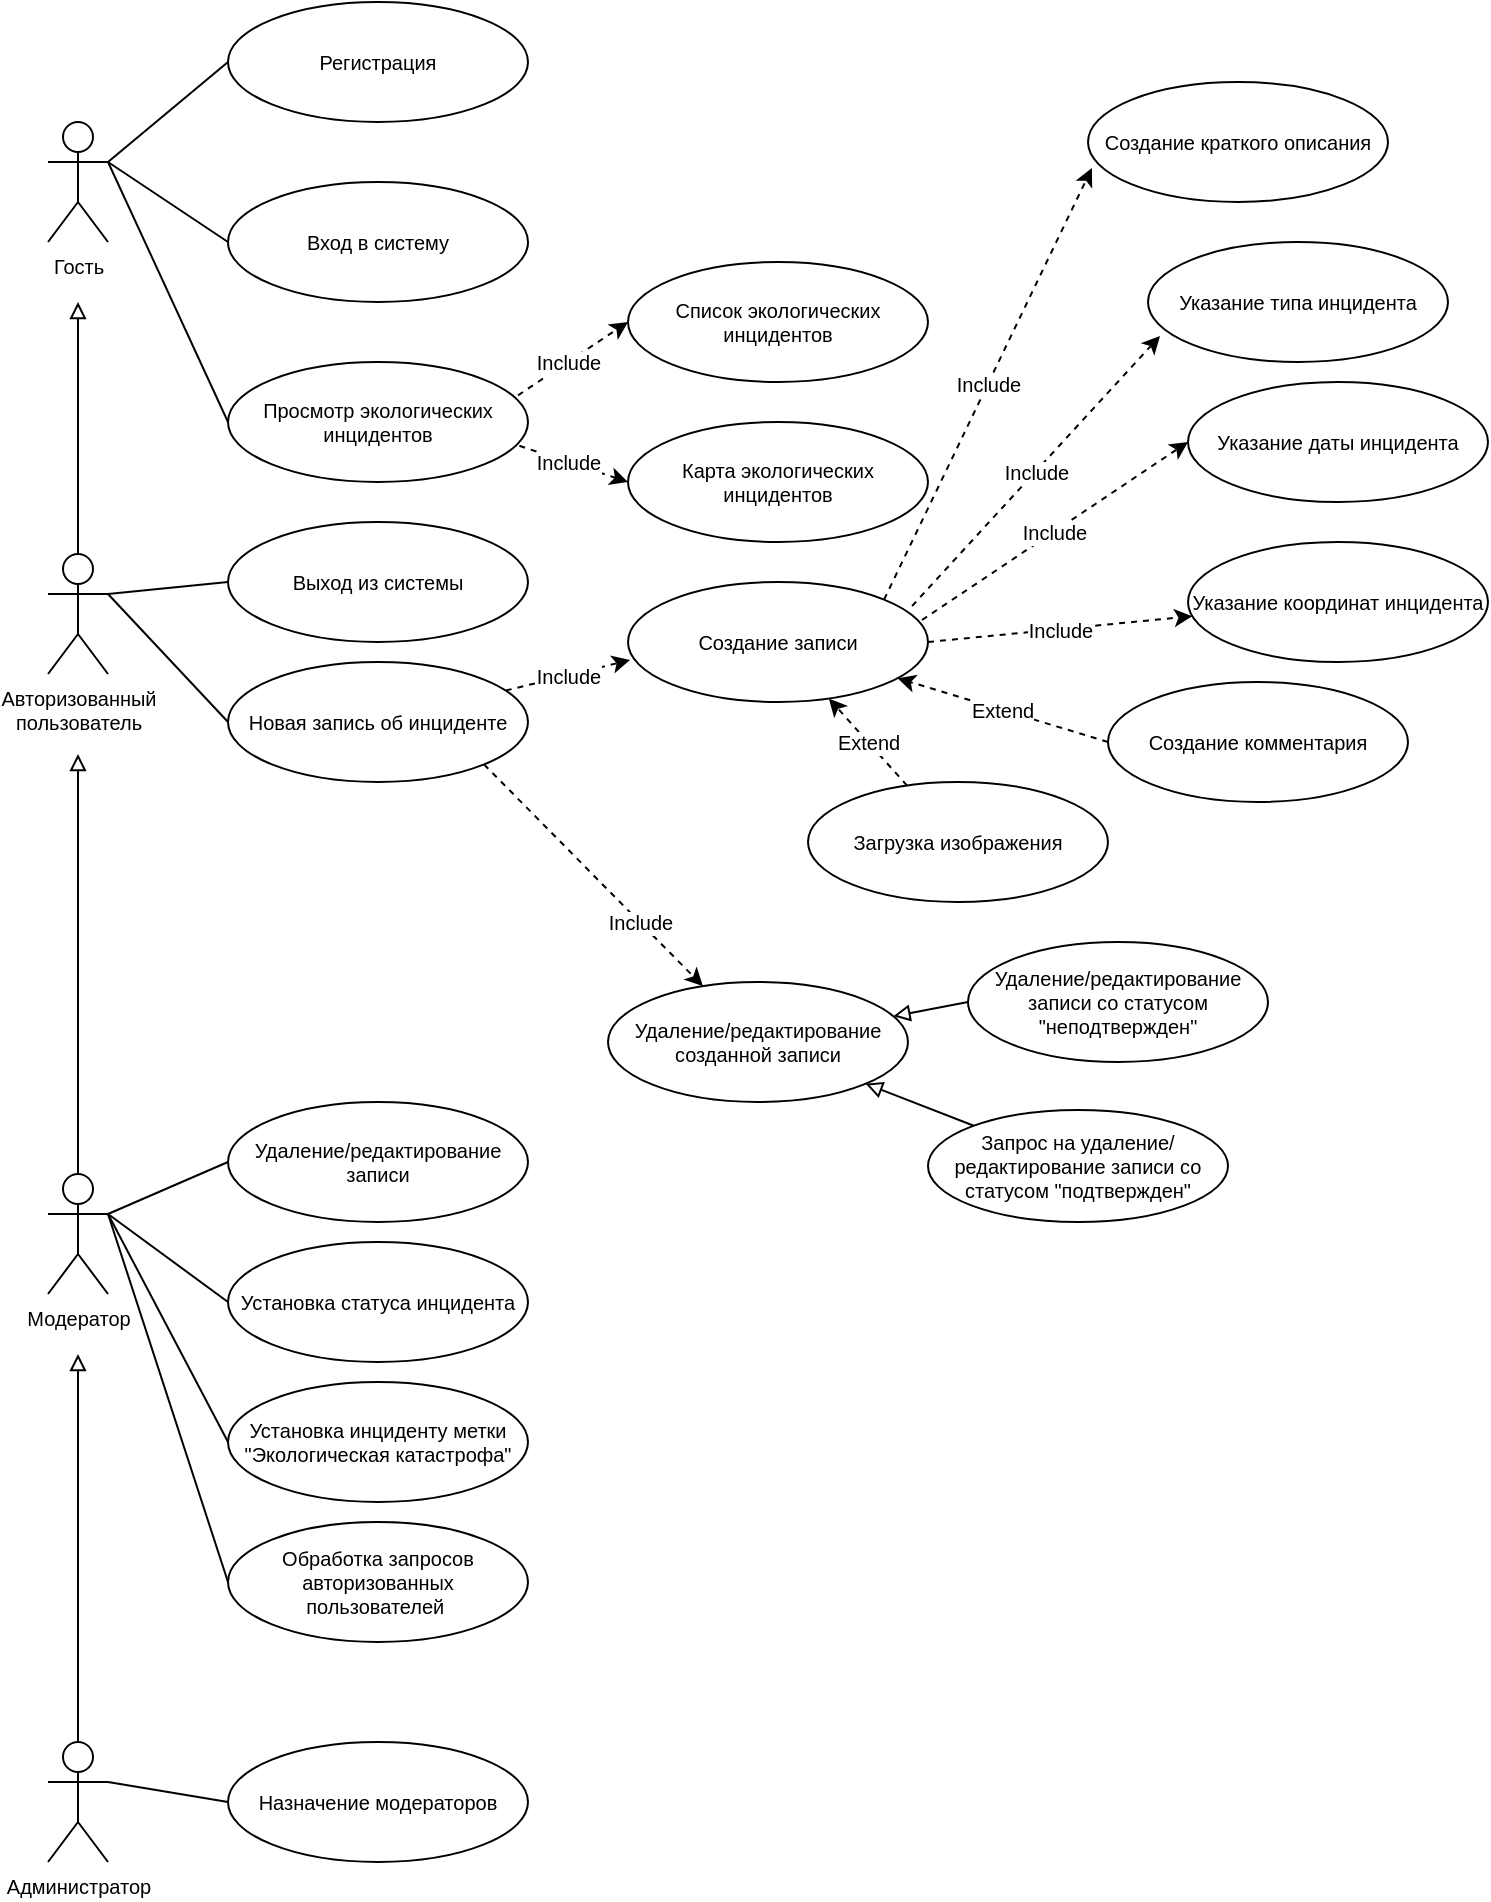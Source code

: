 <mxfile version="18.0.3" type="device"><diagram id="iILxFYbPYENNEx5bc-w8" name="Page-1"><mxGraphModel dx="1350" dy="764" grid="1" gridSize="10" guides="1" tooltips="1" connect="1" arrows="1" fold="1" page="1" pageScale="1" pageWidth="827" pageHeight="1169" math="0" shadow="0"><root><mxCell id="0"/><mxCell id="1" parent="0"/><mxCell id="jt8IEO_8c78Z6FShCj3W-27" style="rounded=0;orthogonalLoop=1;jettySize=auto;html=1;exitX=1;exitY=0.333;exitDx=0;exitDy=0;exitPerimeter=0;entryX=0;entryY=0.5;entryDx=0;entryDy=0;fontSize=10;endArrow=none;endFill=0;" edge="1" parent="1" source="jt8IEO_8c78Z6FShCj3W-1" target="jt8IEO_8c78Z6FShCj3W-9"><mxGeometry relative="1" as="geometry"/></mxCell><mxCell id="jt8IEO_8c78Z6FShCj3W-28" style="edgeStyle=none;rounded=0;orthogonalLoop=1;jettySize=auto;html=1;exitX=1;exitY=0.333;exitDx=0;exitDy=0;exitPerimeter=0;entryX=0;entryY=0.5;entryDx=0;entryDy=0;fontSize=10;endArrow=none;endFill=0;" edge="1" parent="1" source="jt8IEO_8c78Z6FShCj3W-1" target="jt8IEO_8c78Z6FShCj3W-10"><mxGeometry relative="1" as="geometry"/></mxCell><mxCell id="jt8IEO_8c78Z6FShCj3W-29" style="edgeStyle=none;rounded=0;orthogonalLoop=1;jettySize=auto;html=1;exitX=1;exitY=0.333;exitDx=0;exitDy=0;exitPerimeter=0;entryX=0;entryY=0.5;entryDx=0;entryDy=0;fontSize=10;endArrow=none;endFill=0;" edge="1" parent="1" source="jt8IEO_8c78Z6FShCj3W-1" target="jt8IEO_8c78Z6FShCj3W-5"><mxGeometry relative="1" as="geometry"/></mxCell><mxCell id="jt8IEO_8c78Z6FShCj3W-1" value="Гость" style="shape=umlActor;verticalLabelPosition=bottom;verticalAlign=top;html=1;outlineConnect=0;fontSize=10;" vertex="1" parent="1"><mxGeometry x="80" y="80" width="30" height="60" as="geometry"/></mxCell><mxCell id="jt8IEO_8c78Z6FShCj3W-12" style="edgeStyle=orthogonalEdgeStyle;rounded=0;orthogonalLoop=1;jettySize=auto;html=1;endArrow=block;endFill=0;fontSize=10;" edge="1" parent="1" source="jt8IEO_8c78Z6FShCj3W-2"><mxGeometry relative="1" as="geometry"><mxPoint x="95" y="170" as="targetPoint"/></mxGeometry></mxCell><mxCell id="jt8IEO_8c78Z6FShCj3W-30" style="edgeStyle=none;rounded=0;orthogonalLoop=1;jettySize=auto;html=1;exitX=1;exitY=0.333;exitDx=0;exitDy=0;exitPerimeter=0;entryX=0;entryY=0.5;entryDx=0;entryDy=0;fontSize=10;endArrow=none;endFill=0;" edge="1" parent="1" source="jt8IEO_8c78Z6FShCj3W-2" target="jt8IEO_8c78Z6FShCj3W-16"><mxGeometry relative="1" as="geometry"/></mxCell><mxCell id="jt8IEO_8c78Z6FShCj3W-58" style="edgeStyle=none;rounded=0;orthogonalLoop=1;jettySize=auto;html=1;exitX=1;exitY=0.333;exitDx=0;exitDy=0;exitPerimeter=0;entryX=0;entryY=0.5;entryDx=0;entryDy=0;fontSize=10;endArrow=none;endFill=0;" edge="1" parent="1" source="jt8IEO_8c78Z6FShCj3W-2" target="jt8IEO_8c78Z6FShCj3W-41"><mxGeometry relative="1" as="geometry"/></mxCell><mxCell id="jt8IEO_8c78Z6FShCj3W-2" value="&lt;div style=&quot;font-size: 10px;&quot;&gt;Авторизованный&lt;/div&gt;&lt;div style=&quot;font-size: 10px;&quot;&gt;пользователь&lt;/div&gt;" style="shape=umlActor;verticalLabelPosition=bottom;verticalAlign=top;html=1;outlineConnect=0;fontSize=10;" vertex="1" parent="1"><mxGeometry x="80" y="296" width="30" height="60" as="geometry"/></mxCell><mxCell id="jt8IEO_8c78Z6FShCj3W-13" style="edgeStyle=orthogonalEdgeStyle;rounded=0;orthogonalLoop=1;jettySize=auto;html=1;endArrow=block;endFill=0;fontSize=10;" edge="1" parent="1" source="jt8IEO_8c78Z6FShCj3W-3"><mxGeometry relative="1" as="geometry"><mxPoint x="95" y="396" as="targetPoint"/></mxGeometry></mxCell><mxCell id="jt8IEO_8c78Z6FShCj3W-53" style="edgeStyle=none;rounded=0;orthogonalLoop=1;jettySize=auto;html=1;exitX=1;exitY=0.333;exitDx=0;exitDy=0;exitPerimeter=0;entryX=0;entryY=0.5;entryDx=0;entryDy=0;fontSize=10;endArrow=none;endFill=0;" edge="1" parent="1" source="jt8IEO_8c78Z6FShCj3W-3" target="jt8IEO_8c78Z6FShCj3W-42"><mxGeometry relative="1" as="geometry"/></mxCell><mxCell id="jt8IEO_8c78Z6FShCj3W-54" style="edgeStyle=none;rounded=0;orthogonalLoop=1;jettySize=auto;html=1;exitX=1;exitY=0.333;exitDx=0;exitDy=0;exitPerimeter=0;entryX=0;entryY=0.5;entryDx=0;entryDy=0;fontSize=10;endArrow=none;endFill=0;" edge="1" parent="1" source="jt8IEO_8c78Z6FShCj3W-3" target="jt8IEO_8c78Z6FShCj3W-48"><mxGeometry relative="1" as="geometry"/></mxCell><mxCell id="jt8IEO_8c78Z6FShCj3W-55" style="edgeStyle=none;rounded=0;orthogonalLoop=1;jettySize=auto;html=1;exitX=1;exitY=0.333;exitDx=0;exitDy=0;exitPerimeter=0;entryX=0;entryY=0.5;entryDx=0;entryDy=0;fontSize=10;endArrow=none;endFill=0;" edge="1" parent="1" source="jt8IEO_8c78Z6FShCj3W-3" target="jt8IEO_8c78Z6FShCj3W-47"><mxGeometry relative="1" as="geometry"/></mxCell><mxCell id="jt8IEO_8c78Z6FShCj3W-56" style="edgeStyle=none;rounded=0;orthogonalLoop=1;jettySize=auto;html=1;exitX=1;exitY=0.333;exitDx=0;exitDy=0;exitPerimeter=0;entryX=0;entryY=0.5;entryDx=0;entryDy=0;fontSize=10;endArrow=none;endFill=0;" edge="1" parent="1" source="jt8IEO_8c78Z6FShCj3W-3" target="jt8IEO_8c78Z6FShCj3W-46"><mxGeometry relative="1" as="geometry"/></mxCell><mxCell id="jt8IEO_8c78Z6FShCj3W-3" value="Модератор" style="shape=umlActor;verticalLabelPosition=bottom;verticalAlign=top;html=1;outlineConnect=0;fontSize=10;" vertex="1" parent="1"><mxGeometry x="80" y="606" width="30" height="60" as="geometry"/></mxCell><mxCell id="jt8IEO_8c78Z6FShCj3W-15" style="edgeStyle=orthogonalEdgeStyle;rounded=0;orthogonalLoop=1;jettySize=auto;html=1;endArrow=block;endFill=0;fontSize=10;" edge="1" parent="1" source="jt8IEO_8c78Z6FShCj3W-4"><mxGeometry relative="1" as="geometry"><mxPoint x="95" y="696" as="targetPoint"/></mxGeometry></mxCell><mxCell id="jt8IEO_8c78Z6FShCj3W-57" style="edgeStyle=none;rounded=0;orthogonalLoop=1;jettySize=auto;html=1;exitX=1;exitY=0.333;exitDx=0;exitDy=0;exitPerimeter=0;entryX=0;entryY=0.5;entryDx=0;entryDy=0;fontSize=10;endArrow=none;endFill=0;" edge="1" parent="1" source="jt8IEO_8c78Z6FShCj3W-4" target="jt8IEO_8c78Z6FShCj3W-24"><mxGeometry relative="1" as="geometry"/></mxCell><mxCell id="jt8IEO_8c78Z6FShCj3W-4" value="Администратор" style="shape=umlActor;verticalLabelPosition=bottom;verticalAlign=top;html=1;outlineConnect=0;fontSize=10;" vertex="1" parent="1"><mxGeometry x="80" y="890" width="30" height="60" as="geometry"/></mxCell><mxCell id="jt8IEO_8c78Z6FShCj3W-59" value="Include" style="edgeStyle=none;rounded=0;orthogonalLoop=1;jettySize=auto;html=1;entryX=0;entryY=0.5;entryDx=0;entryDy=0;fontSize=10;endArrow=classic;endFill=1;dashed=1;" edge="1" parent="1" target="jt8IEO_8c78Z6FShCj3W-6"><mxGeometry relative="1" as="geometry"><mxPoint x="310" y="220" as="sourcePoint"/></mxGeometry></mxCell><mxCell id="jt8IEO_8c78Z6FShCj3W-60" value="Include" style="edgeStyle=none;rounded=0;orthogonalLoop=1;jettySize=auto;html=1;entryX=0;entryY=0.5;entryDx=0;entryDy=0;dashed=1;fontSize=10;endArrow=classic;endFill=1;" edge="1" parent="1" target="jt8IEO_8c78Z6FShCj3W-7"><mxGeometry relative="1" as="geometry"><mxPoint x="310" y="240" as="sourcePoint"/></mxGeometry></mxCell><mxCell id="jt8IEO_8c78Z6FShCj3W-5" value="Просмотр экологических инцидентов" style="ellipse;whiteSpace=wrap;html=1;fontSize=10;" vertex="1" parent="1"><mxGeometry x="170" y="200" width="150" height="60" as="geometry"/></mxCell><mxCell id="jt8IEO_8c78Z6FShCj3W-6" value="Список экологических инцидентов" style="ellipse;whiteSpace=wrap;html=1;fontSize=10;" vertex="1" parent="1"><mxGeometry x="370" y="150" width="150" height="60" as="geometry"/></mxCell><mxCell id="jt8IEO_8c78Z6FShCj3W-7" value="Карта экологических инцидентов" style="ellipse;whiteSpace=wrap;html=1;fontSize=10;" vertex="1" parent="1"><mxGeometry x="370" y="230" width="150" height="60" as="geometry"/></mxCell><mxCell id="jt8IEO_8c78Z6FShCj3W-9" value="Регистрация" style="ellipse;whiteSpace=wrap;html=1;fontSize=10;" vertex="1" parent="1"><mxGeometry x="170" y="20" width="150" height="60" as="geometry"/></mxCell><mxCell id="jt8IEO_8c78Z6FShCj3W-10" value="Вход в систему" style="ellipse;whiteSpace=wrap;html=1;fontSize=10;" vertex="1" parent="1"><mxGeometry x="170" y="110" width="150" height="60" as="geometry"/></mxCell><mxCell id="jt8IEO_8c78Z6FShCj3W-61" value="Include" style="edgeStyle=none;rounded=0;orthogonalLoop=1;jettySize=auto;html=1;entryX=0.007;entryY=0.65;entryDx=0;entryDy=0;entryPerimeter=0;dashed=1;fontSize=10;endArrow=classic;endFill=1;" edge="1" parent="1" source="jt8IEO_8c78Z6FShCj3W-16" target="jt8IEO_8c78Z6FShCj3W-35"><mxGeometry relative="1" as="geometry"/></mxCell><mxCell id="jt8IEO_8c78Z6FShCj3W-67" style="edgeStyle=none;rounded=0;orthogonalLoop=1;jettySize=auto;html=1;exitX=1;exitY=1;exitDx=0;exitDy=0;dashed=1;fontSize=10;endArrow=classic;endFill=1;" edge="1" parent="1" source="jt8IEO_8c78Z6FShCj3W-16" target="jt8IEO_8c78Z6FShCj3W-25"><mxGeometry relative="1" as="geometry"/></mxCell><mxCell id="jt8IEO_8c78Z6FShCj3W-68" value="Include" style="edgeLabel;html=1;align=center;verticalAlign=middle;resizable=0;points=[];fontSize=10;" vertex="1" connectable="0" parent="jt8IEO_8c78Z6FShCj3W-67"><mxGeometry x="0.423" relative="1" as="geometry"><mxPoint as="offset"/></mxGeometry></mxCell><mxCell id="jt8IEO_8c78Z6FShCj3W-16" value="Новая запись об инциденте" style="ellipse;whiteSpace=wrap;html=1;fontSize=10;" vertex="1" parent="1"><mxGeometry x="170" y="350" width="150" height="60" as="geometry"/></mxCell><mxCell id="jt8IEO_8c78Z6FShCj3W-17" value="Создание краткого описания" style="ellipse;whiteSpace=wrap;html=1;fontSize=10;" vertex="1" parent="1"><mxGeometry x="600" y="60" width="150" height="60" as="geometry"/></mxCell><mxCell id="jt8IEO_8c78Z6FShCj3W-18" value="Указание даты инцидента" style="ellipse;whiteSpace=wrap;html=1;fontSize=10;" vertex="1" parent="1"><mxGeometry x="650" y="210" width="150" height="60" as="geometry"/></mxCell><mxCell id="jt8IEO_8c78Z6FShCj3W-19" value="Указание координат инцидента" style="ellipse;whiteSpace=wrap;html=1;fontSize=10;" vertex="1" parent="1"><mxGeometry x="650" y="290" width="150" height="60" as="geometry"/></mxCell><mxCell id="jt8IEO_8c78Z6FShCj3W-66" value="Extend" style="edgeStyle=none;rounded=0;orthogonalLoop=1;jettySize=auto;html=1;dashed=1;fontSize=10;endArrow=classic;endFill=1;" edge="1" parent="1" source="jt8IEO_8c78Z6FShCj3W-20" target="jt8IEO_8c78Z6FShCj3W-35"><mxGeometry relative="1" as="geometry"/></mxCell><mxCell id="jt8IEO_8c78Z6FShCj3W-20" value="Загрузка изображения" style="ellipse;whiteSpace=wrap;html=1;fontSize=10;" vertex="1" parent="1"><mxGeometry x="460" y="410" width="150" height="60" as="geometry"/></mxCell><mxCell id="jt8IEO_8c78Z6FShCj3W-65" value="Extend" style="edgeStyle=none;rounded=0;orthogonalLoop=1;jettySize=auto;html=1;exitX=0;exitY=0.5;exitDx=0;exitDy=0;dashed=1;fontSize=10;endArrow=classic;endFill=1;" edge="1" parent="1" source="jt8IEO_8c78Z6FShCj3W-22" target="jt8IEO_8c78Z6FShCj3W-35"><mxGeometry relative="1" as="geometry"/></mxCell><mxCell id="jt8IEO_8c78Z6FShCj3W-22" value="Создание комментария" style="ellipse;whiteSpace=wrap;html=1;fontSize=10;" vertex="1" parent="1"><mxGeometry x="610" y="360" width="150" height="60" as="geometry"/></mxCell><mxCell id="jt8IEO_8c78Z6FShCj3W-24" value="Назначение модераторов" style="ellipse;whiteSpace=wrap;html=1;fontSize=10;" vertex="1" parent="1"><mxGeometry x="170" y="890" width="150" height="60" as="geometry"/></mxCell><mxCell id="jt8IEO_8c78Z6FShCj3W-25" value="Удаление/редактирование созданной записи" style="ellipse;whiteSpace=wrap;html=1;fontSize=10;" vertex="1" parent="1"><mxGeometry x="360" y="510" width="150" height="60" as="geometry"/></mxCell><mxCell id="jt8IEO_8c78Z6FShCj3W-31" style="edgeStyle=none;rounded=0;orthogonalLoop=1;jettySize=auto;html=1;exitX=1;exitY=0.333;exitDx=0;exitDy=0;exitPerimeter=0;fontSize=10;endArrow=none;endFill=0;" edge="1" parent="1" source="jt8IEO_8c78Z6FShCj3W-3" target="jt8IEO_8c78Z6FShCj3W-3"><mxGeometry relative="1" as="geometry"/></mxCell><mxCell id="jt8IEO_8c78Z6FShCj3W-62" value="Include" style="edgeStyle=none;rounded=0;orthogonalLoop=1;jettySize=auto;html=1;exitX=1;exitY=0;exitDx=0;exitDy=0;entryX=0.013;entryY=0.717;entryDx=0;entryDy=0;entryPerimeter=0;dashed=1;fontSize=10;endArrow=classic;endFill=1;" edge="1" parent="1" source="jt8IEO_8c78Z6FShCj3W-35" target="jt8IEO_8c78Z6FShCj3W-17"><mxGeometry relative="1" as="geometry"/></mxCell><mxCell id="jt8IEO_8c78Z6FShCj3W-63" value="Include" style="edgeStyle=none;rounded=0;orthogonalLoop=1;jettySize=auto;html=1;exitX=0.98;exitY=0.317;exitDx=0;exitDy=0;entryX=0;entryY=0.5;entryDx=0;entryDy=0;dashed=1;fontSize=10;endArrow=classic;endFill=1;exitPerimeter=0;" edge="1" parent="1" source="jt8IEO_8c78Z6FShCj3W-35" target="jt8IEO_8c78Z6FShCj3W-18"><mxGeometry relative="1" as="geometry"/></mxCell><mxCell id="jt8IEO_8c78Z6FShCj3W-64" value="Include" style="edgeStyle=none;rounded=0;orthogonalLoop=1;jettySize=auto;html=1;exitX=1;exitY=0.5;exitDx=0;exitDy=0;dashed=1;fontSize=10;endArrow=classic;endFill=1;" edge="1" parent="1" source="jt8IEO_8c78Z6FShCj3W-35" target="jt8IEO_8c78Z6FShCj3W-19"><mxGeometry relative="1" as="geometry"/></mxCell><mxCell id="jt8IEO_8c78Z6FShCj3W-76" value="Include" style="edgeStyle=none;rounded=0;orthogonalLoop=1;jettySize=auto;html=1;entryX=0.04;entryY=0.783;entryDx=0;entryDy=0;entryPerimeter=0;fontSize=10;endArrow=classic;endFill=1;exitX=0.947;exitY=0.2;exitDx=0;exitDy=0;exitPerimeter=0;dashed=1;" edge="1" parent="1" source="jt8IEO_8c78Z6FShCj3W-35" target="jt8IEO_8c78Z6FShCj3W-75"><mxGeometry relative="1" as="geometry"/></mxCell><mxCell id="jt8IEO_8c78Z6FShCj3W-35" value="Создание записи" style="ellipse;whiteSpace=wrap;html=1;fontSize=10;" vertex="1" parent="1"><mxGeometry x="370" y="310" width="150" height="60" as="geometry"/></mxCell><mxCell id="jt8IEO_8c78Z6FShCj3W-72" style="edgeStyle=none;rounded=0;orthogonalLoop=1;jettySize=auto;html=1;exitX=0;exitY=0.5;exitDx=0;exitDy=0;fontSize=10;endArrow=block;endFill=0;" edge="1" parent="1" source="jt8IEO_8c78Z6FShCj3W-37" target="jt8IEO_8c78Z6FShCj3W-25"><mxGeometry relative="1" as="geometry"/></mxCell><mxCell id="jt8IEO_8c78Z6FShCj3W-37" value="Удаление/редактирование записи со статусом &quot;неподтвержден&quot;" style="ellipse;whiteSpace=wrap;html=1;fontSize=10;" vertex="1" parent="1"><mxGeometry x="540" y="490" width="150" height="60" as="geometry"/></mxCell><mxCell id="jt8IEO_8c78Z6FShCj3W-73" style="edgeStyle=none;rounded=0;orthogonalLoop=1;jettySize=auto;html=1;fontSize=10;endArrow=block;endFill=0;" edge="1" parent="1" source="jt8IEO_8c78Z6FShCj3W-38" target="jt8IEO_8c78Z6FShCj3W-25"><mxGeometry relative="1" as="geometry"/></mxCell><mxCell id="jt8IEO_8c78Z6FShCj3W-38" value="Запрос на удаление/редактирование записи со статусом &quot;подтвержден&quot;" style="ellipse;whiteSpace=wrap;html=1;fontSize=10;" vertex="1" parent="1"><mxGeometry x="520" y="574" width="150" height="56" as="geometry"/></mxCell><mxCell id="jt8IEO_8c78Z6FShCj3W-41" value="Выход из системы" style="ellipse;whiteSpace=wrap;html=1;fontSize=10;" vertex="1" parent="1"><mxGeometry x="170" y="280" width="150" height="60" as="geometry"/></mxCell><mxCell id="jt8IEO_8c78Z6FShCj3W-42" value="Удаление/редактирование записи" style="ellipse;whiteSpace=wrap;html=1;fontSize=10;" vertex="1" parent="1"><mxGeometry x="170" y="570" width="150" height="60" as="geometry"/></mxCell><mxCell id="jt8IEO_8c78Z6FShCj3W-46" value="Обработка запросов авторизованных пользователей&amp;nbsp; " style="ellipse;whiteSpace=wrap;html=1;fontSize=10;" vertex="1" parent="1"><mxGeometry x="170" y="780" width="150" height="60" as="geometry"/></mxCell><mxCell id="jt8IEO_8c78Z6FShCj3W-47" value="Установка инциденту метки &quot;Экологическая катастрофа&quot;" style="ellipse;whiteSpace=wrap;html=1;fontSize=10;" vertex="1" parent="1"><mxGeometry x="170" y="710" width="150" height="60" as="geometry"/></mxCell><mxCell id="jt8IEO_8c78Z6FShCj3W-48" value="Установка статуса инцидента" style="ellipse;whiteSpace=wrap;html=1;fontSize=10;" vertex="1" parent="1"><mxGeometry x="170" y="640" width="150" height="60" as="geometry"/></mxCell><mxCell id="jt8IEO_8c78Z6FShCj3W-51" style="edgeStyle=none;rounded=0;orthogonalLoop=1;jettySize=auto;html=1;exitX=0.5;exitY=0;exitDx=0;exitDy=0;fontSize=10;endArrow=none;endFill=0;" edge="1" parent="1" source="jt8IEO_8c78Z6FShCj3W-25" target="jt8IEO_8c78Z6FShCj3W-25"><mxGeometry relative="1" as="geometry"/></mxCell><mxCell id="jt8IEO_8c78Z6FShCj3W-75" value="Указание типа инцидента" style="ellipse;whiteSpace=wrap;html=1;fontSize=10;" vertex="1" parent="1"><mxGeometry x="630" y="140" width="150" height="60" as="geometry"/></mxCell></root></mxGraphModel></diagram></mxfile>